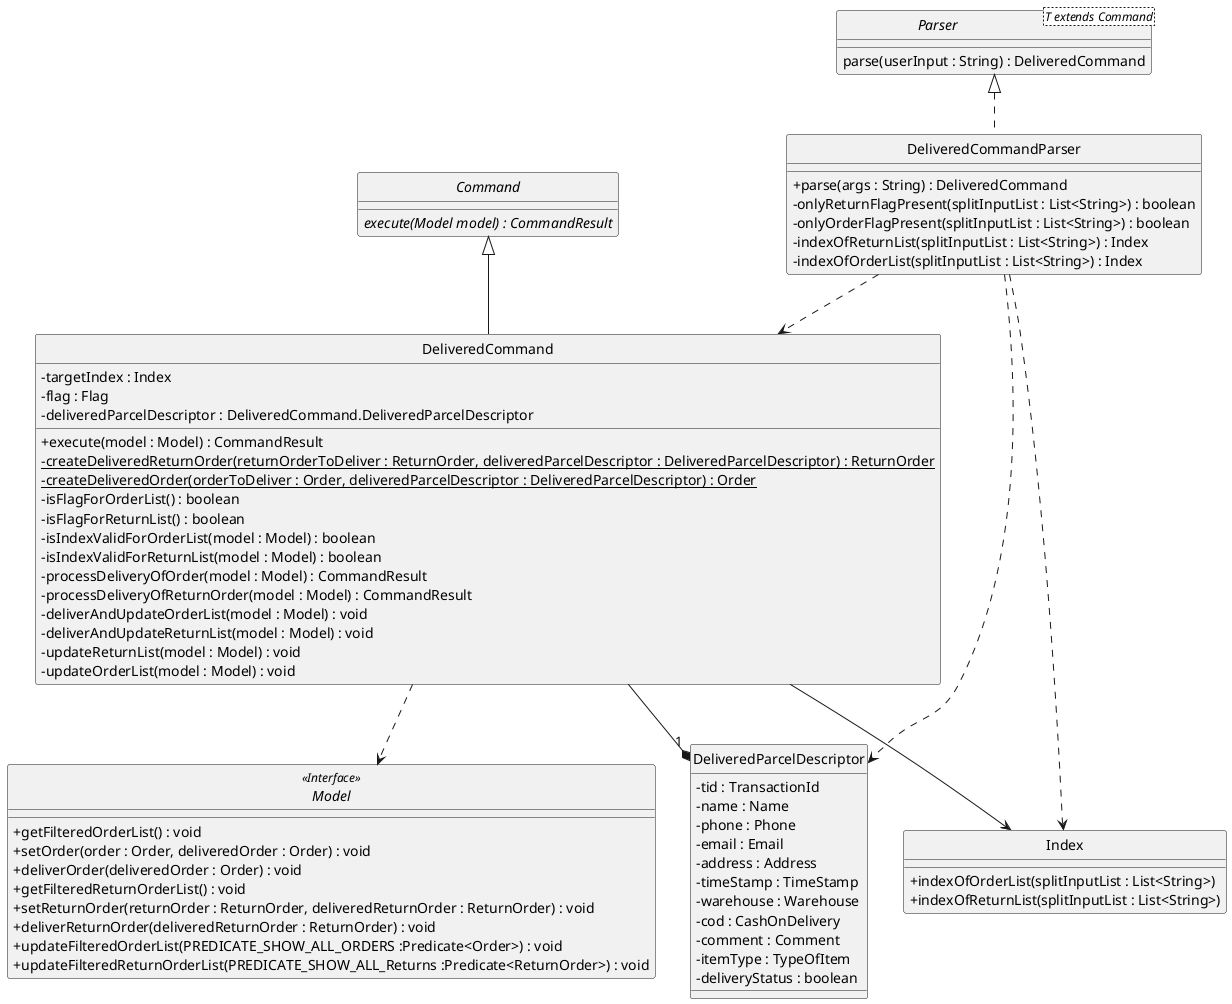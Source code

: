 @startuml
/' @author @cherweijie'/

skinparam backgroundColor #ffffff
skinparam classAttributeIconSize 0
hide circle

class DeliveredCommandParser implements Parser {
    /' Methods '/
    + parse(args : String) : DeliveredCommand
    - onlyReturnFlagPresent(splitInputList : List<String>) : boolean
    - onlyOrderFlagPresent(splitInputList : List<String>) : boolean
    - indexOfReturnList(splitInputList : List<String>) : Index
    - indexOfOrderList(splitInputList : List<String>) : Index
}

interface Parser<T extends Command> {
    parse(userInput : String) : DeliveredCommand
}

abstract class Command {
    {abstract} execute(Model model) : CommandResult
}

class DeliveredCommand extends Command {
    /' Fields '/
    - targetIndex : Index
    - flag : Flag
    - deliveredParcelDescriptor : DeliveredCommand.DeliveredParcelDescriptor

    /' Methods '/
    + execute(model : Model) : CommandResult
    - {static} createDeliveredReturnOrder(returnOrderToDeliver : ReturnOrder, deliveredParcelDescriptor : DeliveredParcelDescriptor) : ReturnOrder
    - {static} createDeliveredOrder(orderToDeliver : Order, deliveredParcelDescriptor : DeliveredParcelDescriptor) : Order
    - isFlagForOrderList() : boolean
    - isFlagForReturnList() : boolean
    - isIndexValidForOrderList(model : Model) : boolean
    - isIndexValidForReturnList(model : Model) : boolean
    - processDeliveryOfOrder(model : Model) : CommandResult
    - processDeliveryOfReturnOrder(model : Model) : CommandResult
    - deliverAndUpdateOrderList(model : Model) : void
    - deliverAndUpdateReturnList(model : Model) : void
    - updateReturnList(model : Model) : void
    - updateOrderList(model : Model) : void
}

interface Model <<Interface>> {
    + getFilteredOrderList() : void
    + setOrder(order : Order, deliveredOrder : Order) : void
    + deliverOrder(deliveredOrder : Order) : void
    + getFilteredReturnOrderList() : void
    + setReturnOrder(returnOrder : ReturnOrder, deliveredReturnOrder : ReturnOrder) : void
    + deliverReturnOrder(deliveredReturnOrder : ReturnOrder) : void
    + updateFilteredOrderList(PREDICATE_SHOW_ALL_ORDERS :Predicate<Order>) : void
    + updateFilteredReturnOrderList(PREDICATE_SHOW_ALL_Returns :Predicate<ReturnOrder>) : void

}

class Index {
    + indexOfOrderList(splitInputList : List<String>)
    + indexOfReturnList(splitInputList : List<String>)
}

class DeliveredParcelDescriptor {
    /' Fields '/
    - tid : TransactionId
    - name : Name
    - phone : Phone
    - email : Email
    - address : Address
    - timeStamp : TimeStamp
    - warehouse : Warehouse
    - cod : CashOnDelivery
    - comment : Comment
    - itemType : TypeOfItem
    - deliveryStatus : boolean
}

DeliveredCommand --* "1" DeliveredParcelDescriptor
DeliveredCommandParser ..> DeliveredCommand
DeliveredCommandParser ..> DeliveredParcelDescriptor
DeliveredCommand ..> Model
DeliveredCommandParser ..> Index
DeliveredCommand --> Index
@enduml
